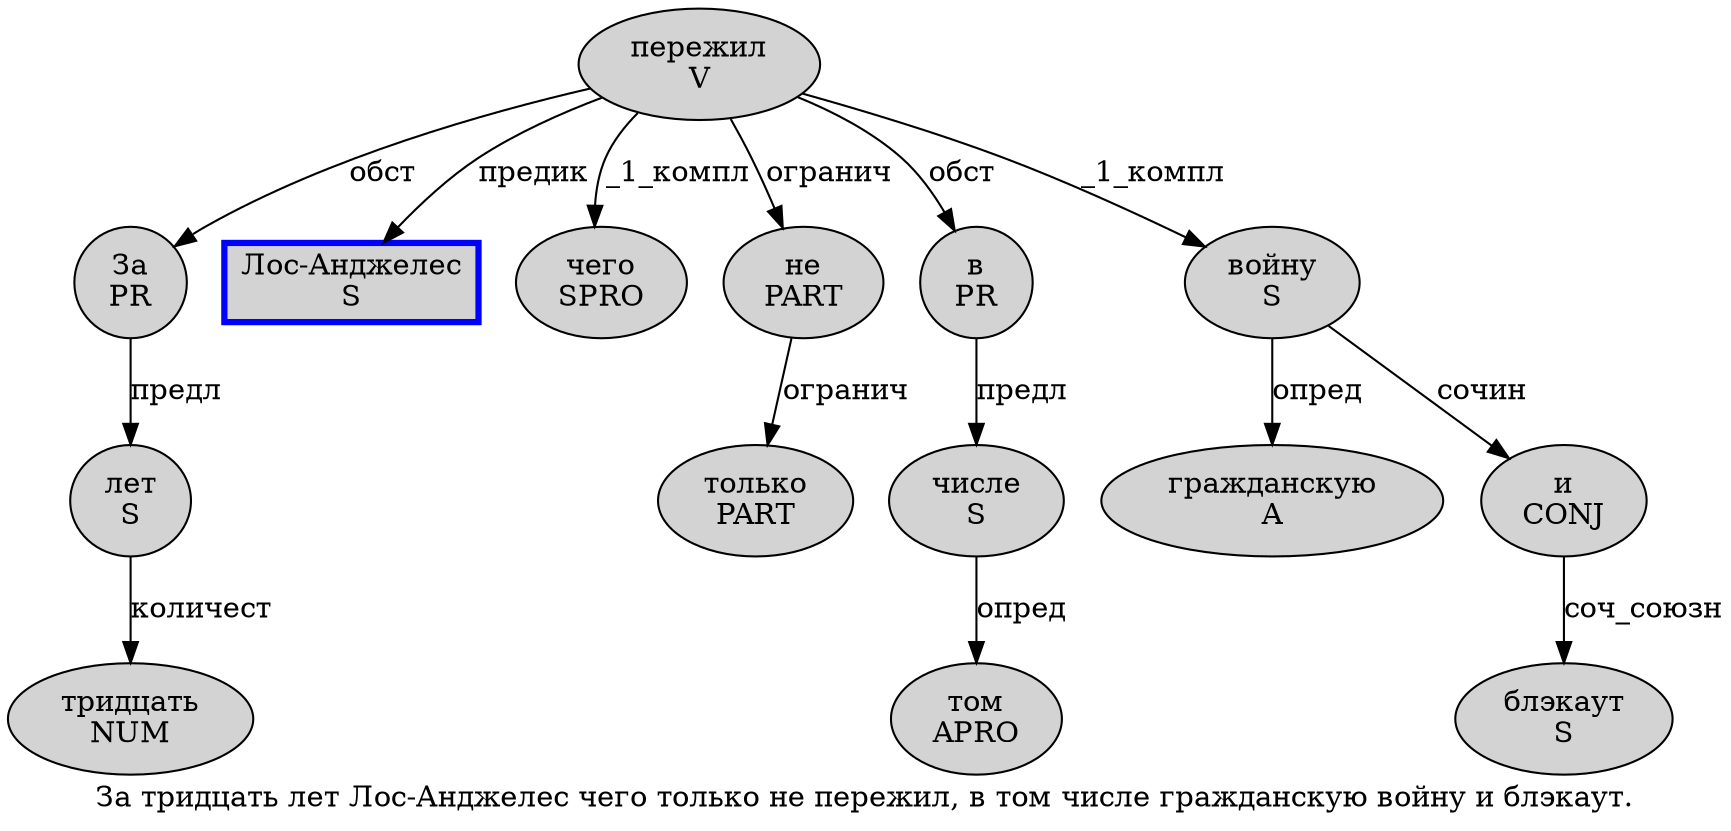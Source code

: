 digraph SENTENCE_2737 {
	graph [label="За тридцать лет Лос-Анджелес чего только не пережил, в том числе гражданскую войну и блэкаут."]
	node [style=filled]
		0 [label="За
PR" color="" fillcolor=lightgray penwidth=1 shape=ellipse]
		1 [label="тридцать
NUM" color="" fillcolor=lightgray penwidth=1 shape=ellipse]
		2 [label="лет
S" color="" fillcolor=lightgray penwidth=1 shape=ellipse]
		3 [label="Лос-Анджелес
S" color=blue fillcolor=lightgray penwidth=3 shape=box]
		4 [label="чего
SPRO" color="" fillcolor=lightgray penwidth=1 shape=ellipse]
		5 [label="только
PART" color="" fillcolor=lightgray penwidth=1 shape=ellipse]
		6 [label="не
PART" color="" fillcolor=lightgray penwidth=1 shape=ellipse]
		7 [label="пережил
V" color="" fillcolor=lightgray penwidth=1 shape=ellipse]
		9 [label="в
PR" color="" fillcolor=lightgray penwidth=1 shape=ellipse]
		10 [label="том
APRO" color="" fillcolor=lightgray penwidth=1 shape=ellipse]
		11 [label="числе
S" color="" fillcolor=lightgray penwidth=1 shape=ellipse]
		12 [label="гражданскую
A" color="" fillcolor=lightgray penwidth=1 shape=ellipse]
		13 [label="войну
S" color="" fillcolor=lightgray penwidth=1 shape=ellipse]
		14 [label="и
CONJ" color="" fillcolor=lightgray penwidth=1 shape=ellipse]
		15 [label="блэкаут
S" color="" fillcolor=lightgray penwidth=1 shape=ellipse]
			6 -> 5 [label="огранич"]
			0 -> 2 [label="предл"]
			7 -> 0 [label="обст"]
			7 -> 3 [label="предик"]
			7 -> 4 [label="_1_компл"]
			7 -> 6 [label="огранич"]
			7 -> 9 [label="обст"]
			7 -> 13 [label="_1_компл"]
			14 -> 15 [label="соч_союзн"]
			13 -> 12 [label="опред"]
			13 -> 14 [label="сочин"]
			11 -> 10 [label="опред"]
			9 -> 11 [label="предл"]
			2 -> 1 [label="количест"]
}